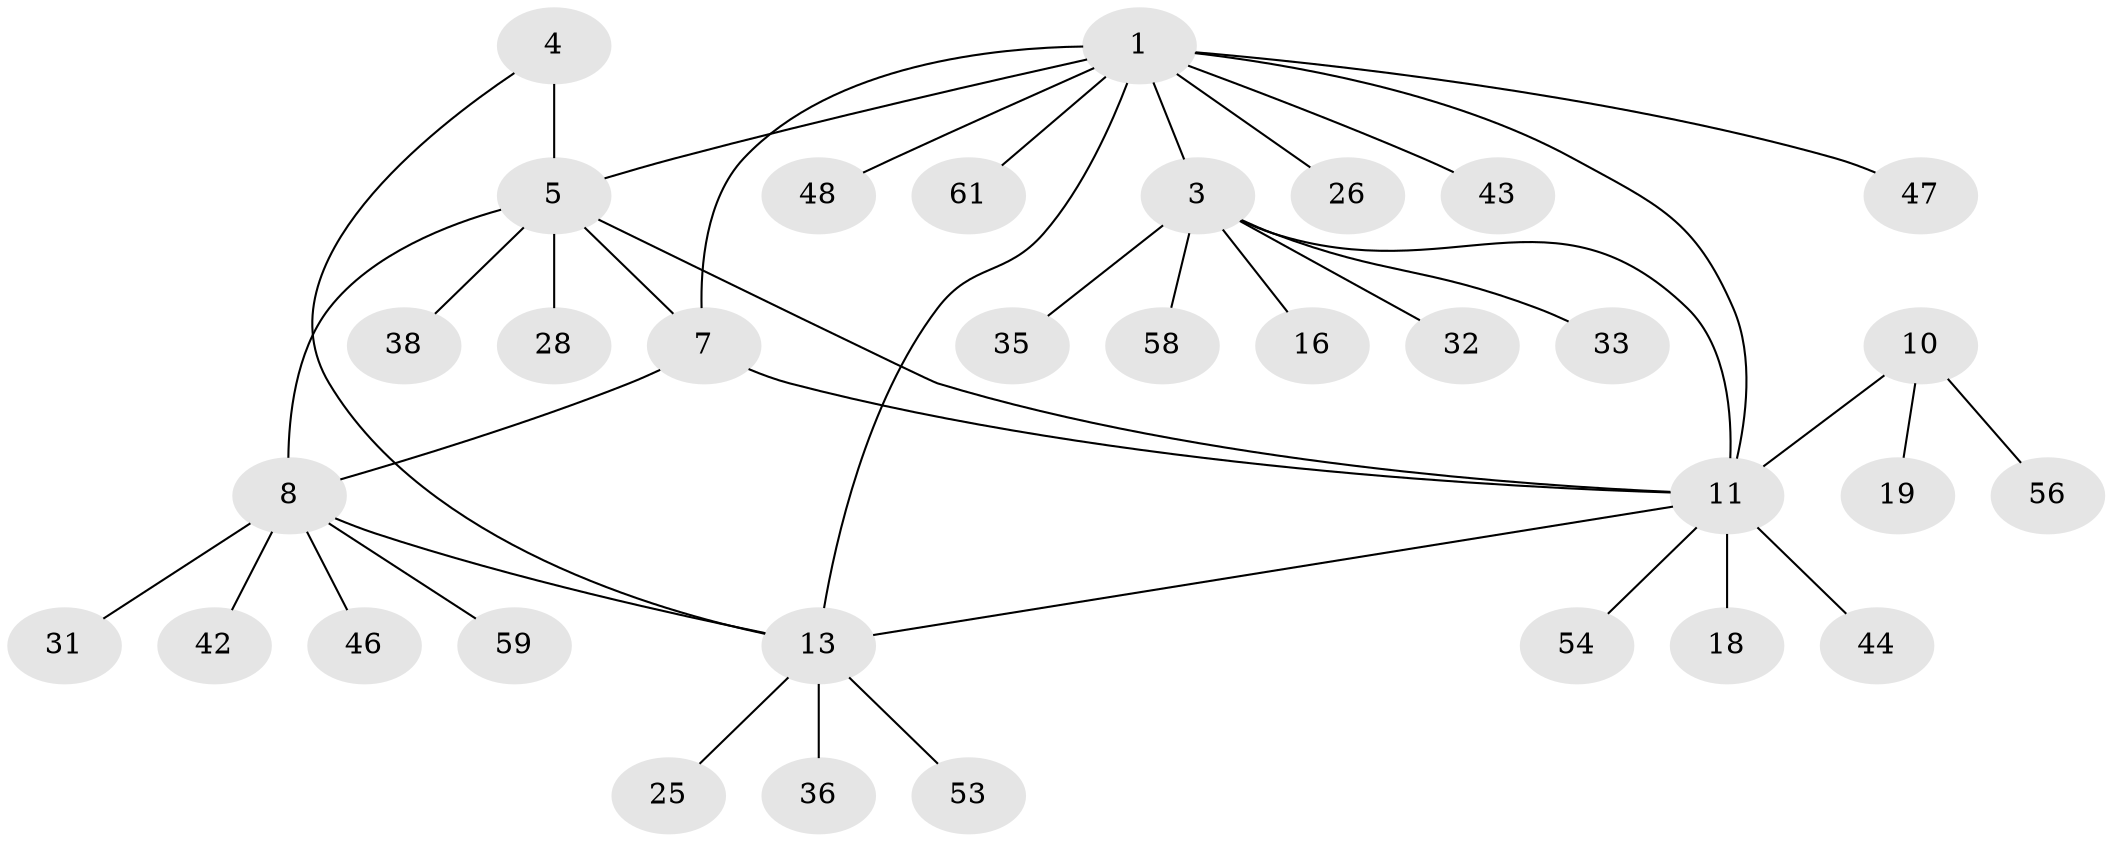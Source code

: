 // original degree distribution, {9: 0.045454545454545456, 3: 0.045454545454545456, 7: 0.030303030303030304, 5: 0.045454545454545456, 6: 0.030303030303030304, 10: 0.015151515151515152, 4: 0.030303030303030304, 1: 0.5909090909090909, 2: 0.16666666666666666}
// Generated by graph-tools (version 1.1) at 2025/16/03/09/25 04:16:01]
// undirected, 33 vertices, 40 edges
graph export_dot {
graph [start="1"]
  node [color=gray90,style=filled];
  1 [super="+15+2"];
  3 [super="+37"];
  4;
  5 [super="+17+6+62"];
  7 [super="+52+50+40+9"];
  8 [super="+27+29"];
  10;
  11 [super="+24+14+12"];
  13 [super="+20+30+21"];
  16;
  18;
  19;
  25;
  26;
  28 [super="+49"];
  31;
  32;
  33;
  35;
  36 [super="+55+51"];
  38 [super="+41"];
  42;
  43;
  44;
  46 [super="+64"];
  47;
  48;
  53;
  54;
  56;
  58;
  59;
  61;
  1 -- 3 [weight=2];
  1 -- 26;
  1 -- 43;
  1 -- 47;
  1 -- 48;
  1 -- 61;
  1 -- 5;
  1 -- 11;
  1 -- 13;
  1 -- 7 [weight=2];
  3 -- 16;
  3 -- 32;
  3 -- 33;
  3 -- 35;
  3 -- 58;
  3 -- 11;
  4 -- 5 [weight=2];
  4 -- 13;
  5 -- 28;
  5 -- 38;
  5 -- 8;
  5 -- 11;
  5 -- 7;
  7 -- 8 [weight=2];
  7 -- 11;
  8 -- 13;
  8 -- 31;
  8 -- 42;
  8 -- 46;
  8 -- 59;
  10 -- 11 [weight=2];
  10 -- 19;
  10 -- 56;
  11 -- 44;
  11 -- 13;
  11 -- 54;
  11 -- 18;
  13 -- 25;
  13 -- 53;
  13 -- 36;
}
